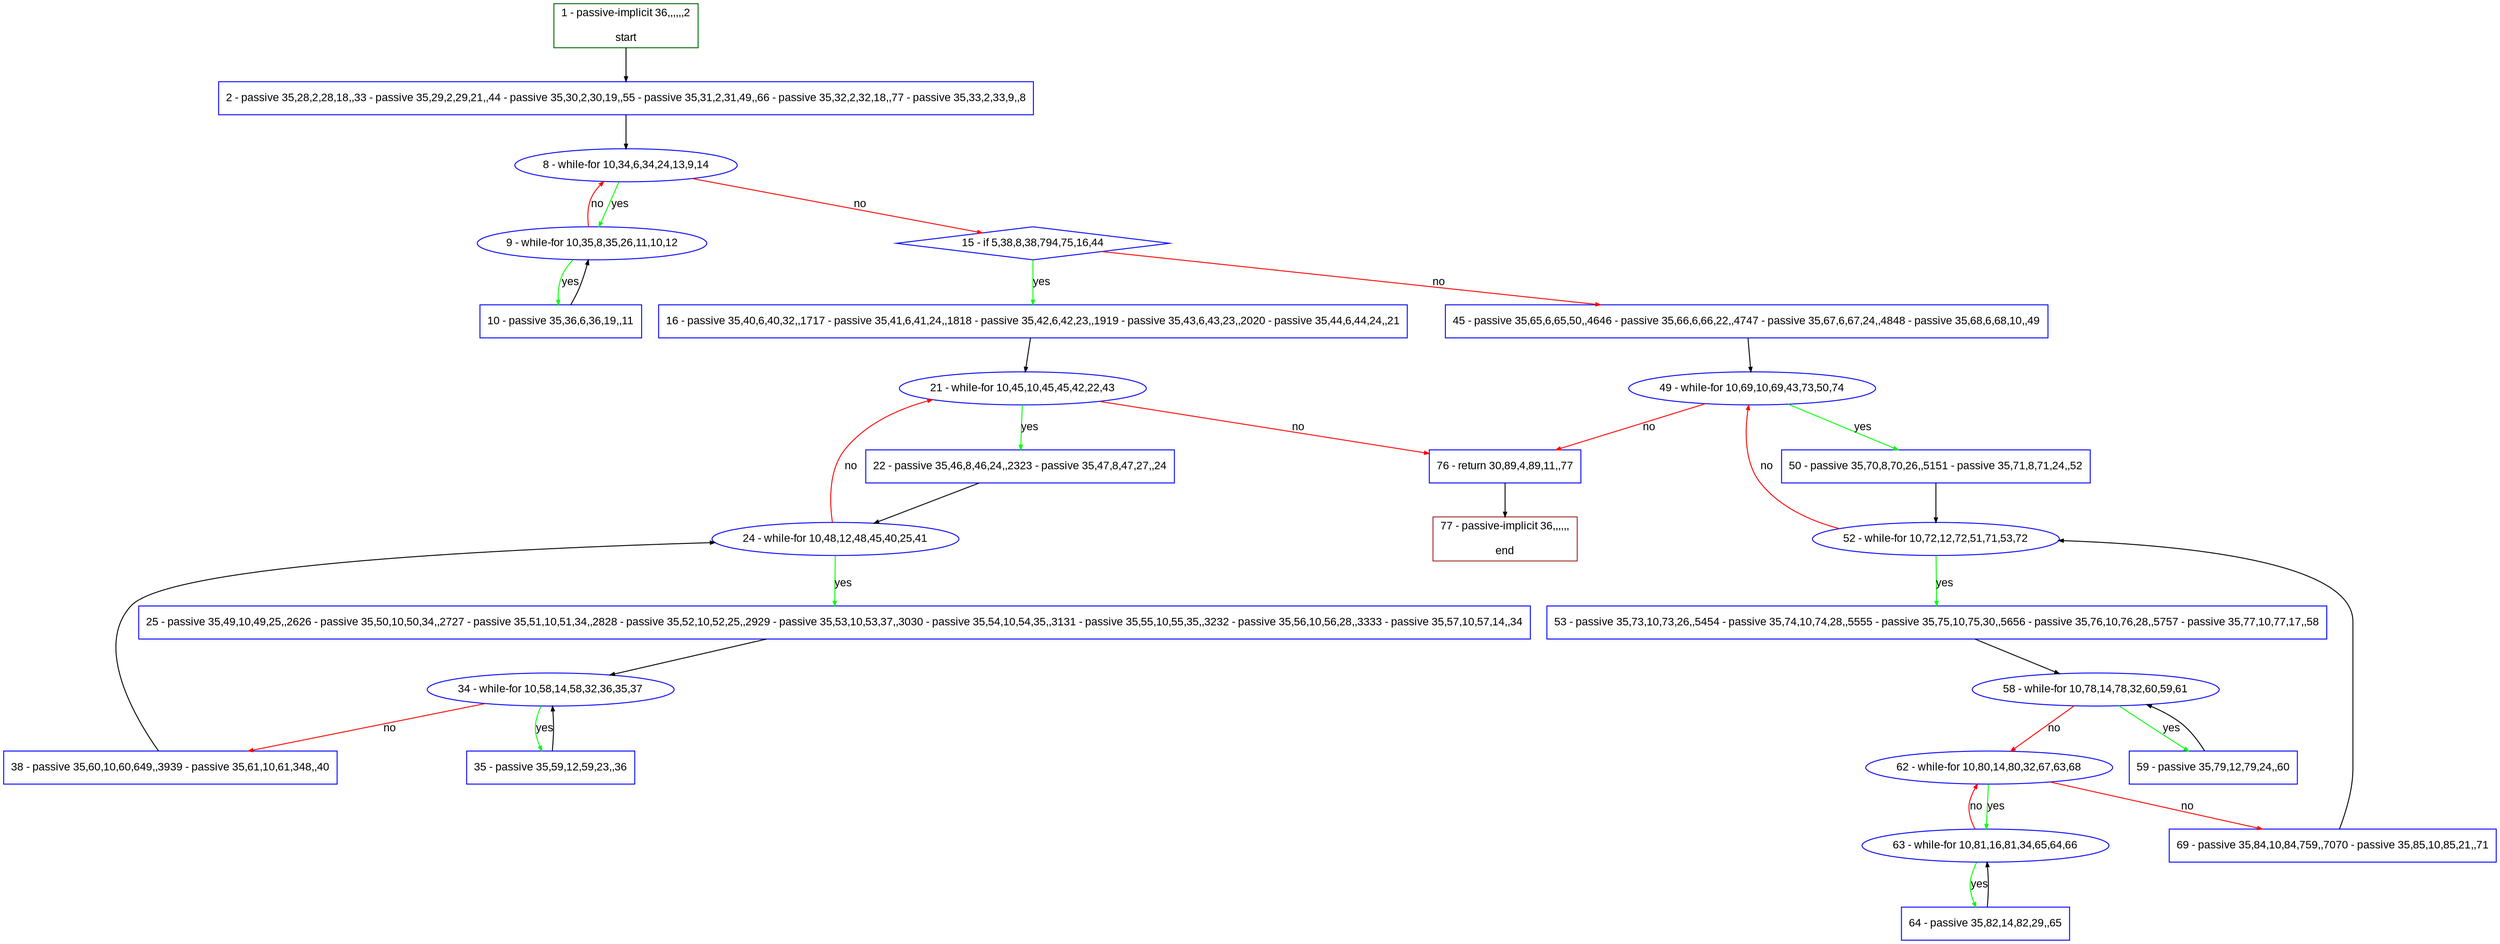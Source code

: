 digraph "" {
  graph [pack="true", label="", fontsize="12", packmode="clust", fontname="Arial", fillcolor="#FFFFCC", bgcolor="white", style="rounded,filled", compound="true"];
  node [node_initialized="no", label="", color="grey", fontsize="12", fillcolor="white", fontname="Arial", style="filled", shape="rectangle", compound="true", fixedsize="false"];
  edge [fontcolor="black", arrowhead="normal", arrowtail="none", arrowsize="0.5", ltail="", label="", color="black", fontsize="12", lhead="", fontname="Arial", dir="forward", compound="true"];
  __N1 [label="2 - passive 35,28,2,28,18,,33 - passive 35,29,2,29,21,,44 - passive 35,30,2,30,19,,55 - passive 35,31,2,31,49,,66 - passive 35,32,2,32,18,,77 - passive 35,33,2,33,9,,8", color="#0000ff", fillcolor="#ffffff", style="filled", shape="box"];
  __N2 [label="1 - passive-implicit 36,,,,,,2\n\nstart", color="#006400", fillcolor="#ffffff", style="filled", shape="box"];
  __N3 [label="8 - while-for 10,34,6,34,24,13,9,14", color="#0000ff", fillcolor="#ffffff", style="filled", shape="oval"];
  __N4 [label="9 - while-for 10,35,8,35,26,11,10,12", color="#0000ff", fillcolor="#ffffff", style="filled", shape="oval"];
  __N5 [label="15 - if 5,38,8,38,794,75,16,44", color="#0000ff", fillcolor="#ffffff", style="filled", shape="diamond"];
  __N6 [label="10 - passive 35,36,6,36,19,,11", color="#0000ff", fillcolor="#ffffff", style="filled", shape="box"];
  __N7 [label="16 - passive 35,40,6,40,32,,1717 - passive 35,41,6,41,24,,1818 - passive 35,42,6,42,23,,1919 - passive 35,43,6,43,23,,2020 - passive 35,44,6,44,24,,21", color="#0000ff", fillcolor="#ffffff", style="filled", shape="box"];
  __N8 [label="45 - passive 35,65,6,65,50,,4646 - passive 35,66,6,66,22,,4747 - passive 35,67,6,67,24,,4848 - passive 35,68,6,68,10,,49", color="#0000ff", fillcolor="#ffffff", style="filled", shape="box"];
  __N9 [label="21 - while-for 10,45,10,45,45,42,22,43", color="#0000ff", fillcolor="#ffffff", style="filled", shape="oval"];
  __N10 [label="22 - passive 35,46,8,46,24,,2323 - passive 35,47,8,47,27,,24", color="#0000ff", fillcolor="#ffffff", style="filled", shape="box"];
  __N11 [label="76 - return 30,89,4,89,11,,77", color="#0000ff", fillcolor="#ffffff", style="filled", shape="box"];
  __N12 [label="24 - while-for 10,48,12,48,45,40,25,41", color="#0000ff", fillcolor="#ffffff", style="filled", shape="oval"];
  __N13 [label="25 - passive 35,49,10,49,25,,2626 - passive 35,50,10,50,34,,2727 - passive 35,51,10,51,34,,2828 - passive 35,52,10,52,25,,2929 - passive 35,53,10,53,37,,3030 - passive 35,54,10,54,35,,3131 - passive 35,55,10,55,35,,3232 - passive 35,56,10,56,28,,3333 - passive 35,57,10,57,14,,34", color="#0000ff", fillcolor="#ffffff", style="filled", shape="box"];
  __N14 [label="34 - while-for 10,58,14,58,32,36,35,37", color="#0000ff", fillcolor="#ffffff", style="filled", shape="oval"];
  __N15 [label="35 - passive 35,59,12,59,23,,36", color="#0000ff", fillcolor="#ffffff", style="filled", shape="box"];
  __N16 [label="38 - passive 35,60,10,60,649,,3939 - passive 35,61,10,61,348,,40", color="#0000ff", fillcolor="#ffffff", style="filled", shape="box"];
  __N17 [label="49 - while-for 10,69,10,69,43,73,50,74", color="#0000ff", fillcolor="#ffffff", style="filled", shape="oval"];
  __N18 [label="50 - passive 35,70,8,70,26,,5151 - passive 35,71,8,71,24,,52", color="#0000ff", fillcolor="#ffffff", style="filled", shape="box"];
  __N19 [label="52 - while-for 10,72,12,72,51,71,53,72", color="#0000ff", fillcolor="#ffffff", style="filled", shape="oval"];
  __N20 [label="53 - passive 35,73,10,73,26,,5454 - passive 35,74,10,74,28,,5555 - passive 35,75,10,75,30,,5656 - passive 35,76,10,76,28,,5757 - passive 35,77,10,77,17,,58", color="#0000ff", fillcolor="#ffffff", style="filled", shape="box"];
  __N21 [label="58 - while-for 10,78,14,78,32,60,59,61", color="#0000ff", fillcolor="#ffffff", style="filled", shape="oval"];
  __N22 [label="59 - passive 35,79,12,79,24,,60", color="#0000ff", fillcolor="#ffffff", style="filled", shape="box"];
  __N23 [label="62 - while-for 10,80,14,80,32,67,63,68", color="#0000ff", fillcolor="#ffffff", style="filled", shape="oval"];
  __N24 [label="63 - while-for 10,81,16,81,34,65,64,66", color="#0000ff", fillcolor="#ffffff", style="filled", shape="oval"];
  __N25 [label="69 - passive 35,84,10,84,759,,7070 - passive 35,85,10,85,21,,71", color="#0000ff", fillcolor="#ffffff", style="filled", shape="box"];
  __N26 [label="64 - passive 35,82,14,82,29,,65", color="#0000ff", fillcolor="#ffffff", style="filled", shape="box"];
  __N27 [label="77 - passive-implicit 36,,,,,,\n\nend", color="#a52a2a", fillcolor="#ffffff", style="filled", shape="box"];
  __N2 -> __N1 [arrowhead="normal", arrowtail="none", color="#000000", label="", dir="forward"];
  __N1 -> __N3 [arrowhead="normal", arrowtail="none", color="#000000", label="", dir="forward"];
  __N3 -> __N4 [arrowhead="normal", arrowtail="none", color="#00ff00", label="yes", dir="forward"];
  __N4 -> __N3 [arrowhead="normal", arrowtail="none", color="#ff0000", label="no", dir="forward"];
  __N3 -> __N5 [arrowhead="normal", arrowtail="none", color="#ff0000", label="no", dir="forward"];
  __N4 -> __N6 [arrowhead="normal", arrowtail="none", color="#00ff00", label="yes", dir="forward"];
  __N6 -> __N4 [arrowhead="normal", arrowtail="none", color="#000000", label="", dir="forward"];
  __N5 -> __N7 [arrowhead="normal", arrowtail="none", color="#00ff00", label="yes", dir="forward"];
  __N5 -> __N8 [arrowhead="normal", arrowtail="none", color="#ff0000", label="no", dir="forward"];
  __N7 -> __N9 [arrowhead="normal", arrowtail="none", color="#000000", label="", dir="forward"];
  __N9 -> __N10 [arrowhead="normal", arrowtail="none", color="#00ff00", label="yes", dir="forward"];
  __N9 -> __N11 [arrowhead="normal", arrowtail="none", color="#ff0000", label="no", dir="forward"];
  __N10 -> __N12 [arrowhead="normal", arrowtail="none", color="#000000", label="", dir="forward"];
  __N12 -> __N9 [arrowhead="normal", arrowtail="none", color="#ff0000", label="no", dir="forward"];
  __N12 -> __N13 [arrowhead="normal", arrowtail="none", color="#00ff00", label="yes", dir="forward"];
  __N13 -> __N14 [arrowhead="normal", arrowtail="none", color="#000000", label="", dir="forward"];
  __N14 -> __N15 [arrowhead="normal", arrowtail="none", color="#00ff00", label="yes", dir="forward"];
  __N15 -> __N14 [arrowhead="normal", arrowtail="none", color="#000000", label="", dir="forward"];
  __N14 -> __N16 [arrowhead="normal", arrowtail="none", color="#ff0000", label="no", dir="forward"];
  __N16 -> __N12 [arrowhead="normal", arrowtail="none", color="#000000", label="", dir="forward"];
  __N8 -> __N17 [arrowhead="normal", arrowtail="none", color="#000000", label="", dir="forward"];
  __N17 -> __N18 [arrowhead="normal", arrowtail="none", color="#00ff00", label="yes", dir="forward"];
  __N17 -> __N11 [arrowhead="normal", arrowtail="none", color="#ff0000", label="no", dir="forward"];
  __N18 -> __N19 [arrowhead="normal", arrowtail="none", color="#000000", label="", dir="forward"];
  __N19 -> __N17 [arrowhead="normal", arrowtail="none", color="#ff0000", label="no", dir="forward"];
  __N19 -> __N20 [arrowhead="normal", arrowtail="none", color="#00ff00", label="yes", dir="forward"];
  __N20 -> __N21 [arrowhead="normal", arrowtail="none", color="#000000", label="", dir="forward"];
  __N21 -> __N22 [arrowhead="normal", arrowtail="none", color="#00ff00", label="yes", dir="forward"];
  __N22 -> __N21 [arrowhead="normal", arrowtail="none", color="#000000", label="", dir="forward"];
  __N21 -> __N23 [arrowhead="normal", arrowtail="none", color="#ff0000", label="no", dir="forward"];
  __N23 -> __N24 [arrowhead="normal", arrowtail="none", color="#00ff00", label="yes", dir="forward"];
  __N24 -> __N23 [arrowhead="normal", arrowtail="none", color="#ff0000", label="no", dir="forward"];
  __N23 -> __N25 [arrowhead="normal", arrowtail="none", color="#ff0000", label="no", dir="forward"];
  __N24 -> __N26 [arrowhead="normal", arrowtail="none", color="#00ff00", label="yes", dir="forward"];
  __N26 -> __N24 [arrowhead="normal", arrowtail="none", color="#000000", label="", dir="forward"];
  __N25 -> __N19 [arrowhead="normal", arrowtail="none", color="#000000", label="", dir="forward"];
  __N11 -> __N27 [arrowhead="normal", arrowtail="none", color="#000000", label="", dir="forward"];
}
